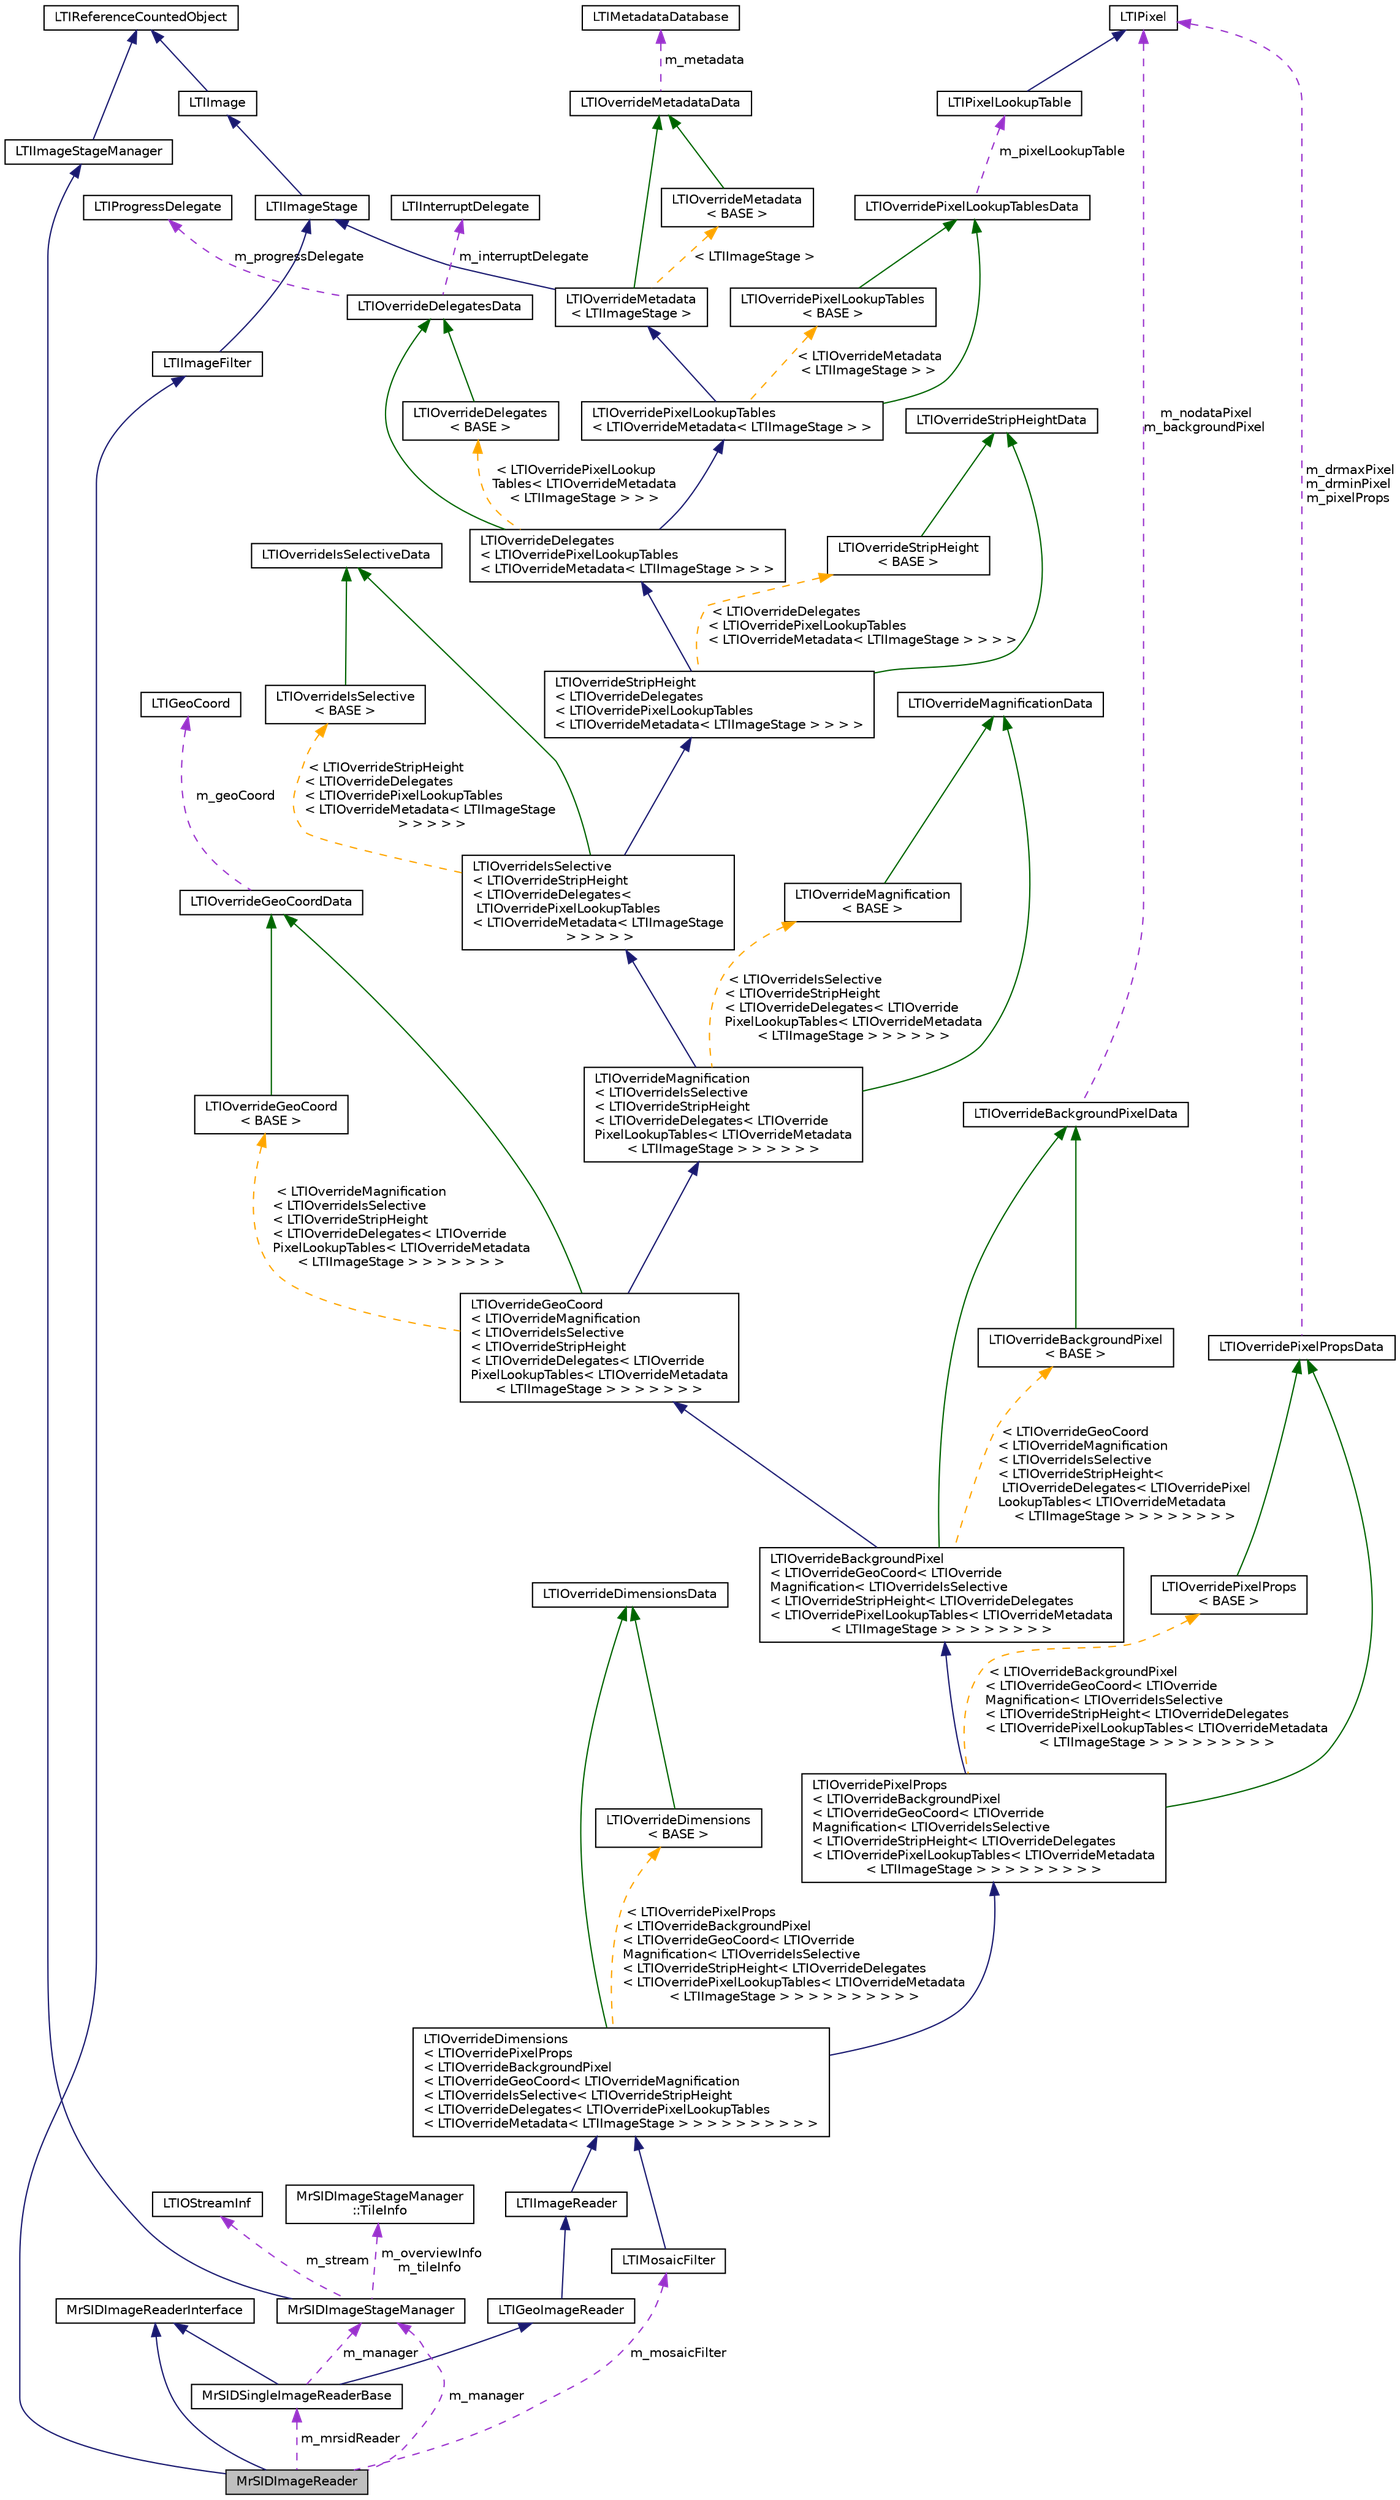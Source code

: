 digraph "MrSIDImageReader"
{
  bgcolor="transparent";
  edge [fontname="Helvetica",fontsize="10",labelfontname="Helvetica",labelfontsize="10"];
  node [fontname="Helvetica",fontsize="10",shape=record];
  Node1 [label="MrSIDImageReader",height=0.2,width=0.4,color="black", fillcolor="grey75", style="filled" fontcolor="black"];
  Node2 -> Node1 [dir="back",color="midnightblue",fontsize="10",style="solid",fontname="Helvetica"];
  Node2 [label="LTIImageFilter",height=0.2,width=0.4,color="black",URL="$a00053.html",tooltip="abstract class for implementing an image transform "];
  Node3 -> Node2 [dir="back",color="midnightblue",fontsize="10",style="solid",fontname="Helvetica"];
  Node3 [label="LTIImageStage",height=0.2,width=0.4,color="black",URL="$a00055.html",tooltip="abstract class for decoding from an image "];
  Node4 -> Node3 [dir="back",color="midnightblue",fontsize="10",style="solid",fontname="Helvetica"];
  Node4 [label="LTIImage",height=0.2,width=0.4,color="black",URL="$a00052.html",tooltip="abstract class representing an image "];
  Node5 -> Node4 [dir="back",color="midnightblue",fontsize="10",style="solid",fontname="Helvetica"];
  Node5 [label="LTIReferenceCountedObject",height=0.2,width=0.4,color="black",URL="$a00100.html",tooltip="LTIReferenceCountedObject is a base class for implementing reference counting. "];
  Node6 -> Node1 [dir="back",color="midnightblue",fontsize="10",style="solid",fontname="Helvetica"];
  Node6 [label="MrSIDImageReaderInterface",height=0.2,width=0.4,color="black",URL="$a00110.html",tooltip="base class for MrSID image readers "];
  Node7 -> Node1 [dir="back",color="darkorchid3",fontsize="10",style="dashed",label=" m_mrsidReader" ,fontname="Helvetica"];
  Node7 [label="MrSIDSingleImageReaderBase",height=0.2,width=0.4,color="black",URL="$a00114.html"];
  Node8 -> Node7 [dir="back",color="midnightblue",fontsize="10",style="solid",fontname="Helvetica"];
  Node8 [label="LTIGeoImageReader",height=0.2,width=0.4,color="black",URL="$a00047.html",tooltip="abstract class for implementing a geo image reader "];
  Node9 -> Node8 [dir="back",color="midnightblue",fontsize="10",style="solid",fontname="Helvetica"];
  Node9 [label="LTIImageReader",height=0.2,width=0.4,color="black",URL="$a00054.html",tooltip="abstract class for implementing an image reader "];
  Node10 -> Node9 [dir="back",color="midnightblue",fontsize="10",style="solid",fontname="Helvetica"];
  Node10 [label="LTIOverrideDimensions\l\< LTIOverridePixelProps\l\< LTIOverrideBackgroundPixel\l\< LTIOverrideGeoCoord\< LTIOverrideMagnification\l\< LTIOverrideIsSelective\< LTIOverrideStripHeight\l\< LTIOverrideDelegates\< LTIOverridePixelLookupTables\l\< LTIOverrideMetadata\< LTIImageStage \> \> \> \> \> \> \> \> \> \>",height=0.2,width=0.4,color="black",URL="$a00079.html"];
  Node11 -> Node10 [dir="back",color="midnightblue",fontsize="10",style="solid",fontname="Helvetica"];
  Node11 [label="LTIOverridePixelProps\l\< LTIOverrideBackgroundPixel\l\< LTIOverrideGeoCoord\< LTIOverride\lMagnification\< LTIOverrideIsSelective\l\< LTIOverrideStripHeight\< LTIOverrideDelegates\l\< LTIOverridePixelLookupTables\< LTIOverrideMetadata\l\< LTIImageStage \> \> \> \> \> \> \> \> \>",height=0.2,width=0.4,color="black",URL="$a00091.html"];
  Node12 -> Node11 [dir="back",color="midnightblue",fontsize="10",style="solid",fontname="Helvetica"];
  Node12 [label="LTIOverrideBackgroundPixel\l\< LTIOverrideGeoCoord\< LTIOverride\lMagnification\< LTIOverrideIsSelective\l\< LTIOverrideStripHeight\< LTIOverrideDelegates\l\< LTIOverridePixelLookupTables\< LTIOverrideMetadata\l\< LTIImageStage \> \> \> \> \> \> \> \>",height=0.2,width=0.4,color="black",URL="$a00075.html"];
  Node13 -> Node12 [dir="back",color="midnightblue",fontsize="10",style="solid",fontname="Helvetica"];
  Node13 [label="LTIOverrideGeoCoord\l\< LTIOverrideMagnification\l\< LTIOverrideIsSelective\l\< LTIOverrideStripHeight\l\< LTIOverrideDelegates\< LTIOverride\lPixelLookupTables\< LTIOverrideMetadata\l\< LTIImageStage \> \> \> \> \> \> \>",height=0.2,width=0.4,color="black",URL="$a00081.html"];
  Node14 -> Node13 [dir="back",color="midnightblue",fontsize="10",style="solid",fontname="Helvetica"];
  Node14 [label="LTIOverrideMagnification\l\< LTIOverrideIsSelective\l\< LTIOverrideStripHeight\l\< LTIOverrideDelegates\< LTIOverride\lPixelLookupTables\< LTIOverrideMetadata\l\< LTIImageStage \> \> \> \> \> \>",height=0.2,width=0.4,color="black",URL="$a00085.html"];
  Node15 -> Node14 [dir="back",color="midnightblue",fontsize="10",style="solid",fontname="Helvetica"];
  Node15 [label="LTIOverrideIsSelective\l\< LTIOverrideStripHeight\l\< LTIOverrideDelegates\<\l LTIOverridePixelLookupTables\l\< LTIOverrideMetadata\< LTIImageStage\l \> \> \> \> \>",height=0.2,width=0.4,color="black",URL="$a00083.html"];
  Node16 -> Node15 [dir="back",color="midnightblue",fontsize="10",style="solid",fontname="Helvetica"];
  Node16 [label="LTIOverrideStripHeight\l\< LTIOverrideDelegates\l\< LTIOverridePixelLookupTables\l\< LTIOverrideMetadata\< LTIImageStage \> \> \> \>",height=0.2,width=0.4,color="black",URL="$a00093.html"];
  Node17 -> Node16 [dir="back",color="midnightblue",fontsize="10",style="solid",fontname="Helvetica"];
  Node17 [label="LTIOverrideDelegates\l\< LTIOverridePixelLookupTables\l\< LTIOverrideMetadata\< LTIImageStage \> \> \>",height=0.2,width=0.4,color="black",URL="$a00077.html"];
  Node18 -> Node17 [dir="back",color="midnightblue",fontsize="10",style="solid",fontname="Helvetica"];
  Node18 [label="LTIOverridePixelLookupTables\l\< LTIOverrideMetadata\< LTIImageStage \> \>",height=0.2,width=0.4,color="black",URL="$a00089.html"];
  Node19 -> Node18 [dir="back",color="midnightblue",fontsize="10",style="solid",fontname="Helvetica"];
  Node19 [label="LTIOverrideMetadata\l\< LTIImageStage \>",height=0.2,width=0.4,color="black",URL="$a00087.html"];
  Node3 -> Node19 [dir="back",color="midnightblue",fontsize="10",style="solid",fontname="Helvetica"];
  Node20 -> Node19 [dir="back",color="darkgreen",fontsize="10",style="solid",fontname="Helvetica"];
  Node20 [label="LTIOverrideMetadataData",height=0.2,width=0.4,color="black",URL="$a00088.html"];
  Node21 -> Node20 [dir="back",color="darkorchid3",fontsize="10",style="dashed",label=" m_metadata" ,fontname="Helvetica"];
  Node21 [label="LTIMetadataDatabase",height=0.2,width=0.4,color="black",URL="$a00059.html",tooltip="class for storing metadata associated with an image "];
  Node22 -> Node19 [dir="back",color="orange",fontsize="10",style="dashed",label=" \< LTIImageStage \>" ,fontname="Helvetica"];
  Node22 [label="LTIOverrideMetadata\l\< BASE \>",height=0.2,width=0.4,color="black",URL="$a00087.html"];
  Node20 -> Node22 [dir="back",color="darkgreen",fontsize="10",style="solid",fontname="Helvetica"];
  Node23 -> Node18 [dir="back",color="darkgreen",fontsize="10",style="solid",fontname="Helvetica"];
  Node23 [label="LTIOverridePixelLookupTablesData",height=0.2,width=0.4,color="black",URL="$a00090.html"];
  Node24 -> Node23 [dir="back",color="darkorchid3",fontsize="10",style="dashed",label=" m_pixelLookupTable" ,fontname="Helvetica"];
  Node24 [label="LTIPixelLookupTable",height=0.2,width=0.4,color="black",URL="$a00096.html",tooltip="color lookup table "];
  Node25 -> Node24 [dir="back",color="midnightblue",fontsize="10",style="solid",fontname="Helvetica"];
  Node25 [label="LTIPixel",height=0.2,width=0.4,color="black",URL="$a00095.html",tooltip="basic properties of a pixel "];
  Node26 -> Node18 [dir="back",color="orange",fontsize="10",style="dashed",label=" \< LTIOverrideMetadata\l\< LTIImageStage \> \>" ,fontname="Helvetica"];
  Node26 [label="LTIOverridePixelLookupTables\l\< BASE \>",height=0.2,width=0.4,color="black",URL="$a00089.html"];
  Node23 -> Node26 [dir="back",color="darkgreen",fontsize="10",style="solid",fontname="Helvetica"];
  Node27 -> Node17 [dir="back",color="darkgreen",fontsize="10",style="solid",fontname="Helvetica"];
  Node27 [label="LTIOverrideDelegatesData",height=0.2,width=0.4,color="black",URL="$a00078.html"];
  Node28 -> Node27 [dir="back",color="darkorchid3",fontsize="10",style="dashed",label=" m_interruptDelegate" ,fontname="Helvetica"];
  Node28 [label="LTIInterruptDelegate",height=0.2,width=0.4,color="black",URL="$a00058.html",tooltip="interrupt delegate (callback) base class "];
  Node29 -> Node27 [dir="back",color="darkorchid3",fontsize="10",style="dashed",label=" m_progressDelegate" ,fontname="Helvetica"];
  Node29 [label="LTIProgressDelegate",height=0.2,width=0.4,color="black",URL="$a00097.html",tooltip="progress delegate (callback) base class "];
  Node30 -> Node17 [dir="back",color="orange",fontsize="10",style="dashed",label=" \< LTIOverridePixelLookup\lTables\< LTIOverrideMetadata\l\< LTIImageStage \> \> \>" ,fontname="Helvetica"];
  Node30 [label="LTIOverrideDelegates\l\< BASE \>",height=0.2,width=0.4,color="black",URL="$a00077.html"];
  Node27 -> Node30 [dir="back",color="darkgreen",fontsize="10",style="solid",fontname="Helvetica"];
  Node31 -> Node16 [dir="back",color="darkgreen",fontsize="10",style="solid",fontname="Helvetica"];
  Node31 [label="LTIOverrideStripHeightData",height=0.2,width=0.4,color="black",URL="$a00094.html"];
  Node32 -> Node16 [dir="back",color="orange",fontsize="10",style="dashed",label=" \< LTIOverrideDelegates\l\< LTIOverridePixelLookupTables\l\< LTIOverrideMetadata\< LTIImageStage \> \> \> \>" ,fontname="Helvetica"];
  Node32 [label="LTIOverrideStripHeight\l\< BASE \>",height=0.2,width=0.4,color="black",URL="$a00093.html"];
  Node31 -> Node32 [dir="back",color="darkgreen",fontsize="10",style="solid",fontname="Helvetica"];
  Node33 -> Node15 [dir="back",color="darkgreen",fontsize="10",style="solid",fontname="Helvetica"];
  Node33 [label="LTIOverrideIsSelectiveData",height=0.2,width=0.4,color="black",URL="$a00084.html"];
  Node34 -> Node15 [dir="back",color="orange",fontsize="10",style="dashed",label=" \< LTIOverrideStripHeight\l\< LTIOverrideDelegates\l\< LTIOverridePixelLookupTables\l\< LTIOverrideMetadata\< LTIImageStage\l \> \> \> \> \>" ,fontname="Helvetica"];
  Node34 [label="LTIOverrideIsSelective\l\< BASE \>",height=0.2,width=0.4,color="black",URL="$a00083.html"];
  Node33 -> Node34 [dir="back",color="darkgreen",fontsize="10",style="solid",fontname="Helvetica"];
  Node35 -> Node14 [dir="back",color="darkgreen",fontsize="10",style="solid",fontname="Helvetica"];
  Node35 [label="LTIOverrideMagnificationData",height=0.2,width=0.4,color="black",URL="$a00086.html"];
  Node36 -> Node14 [dir="back",color="orange",fontsize="10",style="dashed",label=" \< LTIOverrideIsSelective\l\< LTIOverrideStripHeight\l\< LTIOverrideDelegates\< LTIOverride\lPixelLookupTables\< LTIOverrideMetadata\l\< LTIImageStage \> \> \> \> \> \>" ,fontname="Helvetica"];
  Node36 [label="LTIOverrideMagnification\l\< BASE \>",height=0.2,width=0.4,color="black",URL="$a00085.html"];
  Node35 -> Node36 [dir="back",color="darkgreen",fontsize="10",style="solid",fontname="Helvetica"];
  Node37 -> Node13 [dir="back",color="darkgreen",fontsize="10",style="solid",fontname="Helvetica"];
  Node37 [label="LTIOverrideGeoCoordData",height=0.2,width=0.4,color="black",URL="$a00082.html"];
  Node38 -> Node37 [dir="back",color="darkorchid3",fontsize="10",style="dashed",label=" m_geoCoord" ,fontname="Helvetica"];
  Node38 [label="LTIGeoCoord",height=0.2,width=0.4,color="black",URL="$a00045.html",tooltip="represents a geographic coordinate "];
  Node39 -> Node13 [dir="back",color="orange",fontsize="10",style="dashed",label=" \< LTIOverrideMagnification\l\< LTIOverrideIsSelective\l\< LTIOverrideStripHeight\l\< LTIOverrideDelegates\< LTIOverride\lPixelLookupTables\< LTIOverrideMetadata\l\< LTIImageStage \> \> \> \> \> \> \>" ,fontname="Helvetica"];
  Node39 [label="LTIOverrideGeoCoord\l\< BASE \>",height=0.2,width=0.4,color="black",URL="$a00081.html"];
  Node37 -> Node39 [dir="back",color="darkgreen",fontsize="10",style="solid",fontname="Helvetica"];
  Node40 -> Node12 [dir="back",color="darkgreen",fontsize="10",style="solid",fontname="Helvetica"];
  Node40 [label="LTIOverrideBackgroundPixelData",height=0.2,width=0.4,color="black",URL="$a00076.html"];
  Node25 -> Node40 [dir="back",color="darkorchid3",fontsize="10",style="dashed",label=" m_nodataPixel\nm_backgroundPixel" ,fontname="Helvetica"];
  Node41 -> Node12 [dir="back",color="orange",fontsize="10",style="dashed",label=" \< LTIOverrideGeoCoord\l\< LTIOverrideMagnification\l\< LTIOverrideIsSelective\l\< LTIOverrideStripHeight\<\l LTIOverrideDelegates\< LTIOverridePixel\lLookupTables\< LTIOverrideMetadata\l\< LTIImageStage \> \> \> \> \> \> \> \>" ,fontname="Helvetica"];
  Node41 [label="LTIOverrideBackgroundPixel\l\< BASE \>",height=0.2,width=0.4,color="black",URL="$a00075.html"];
  Node40 -> Node41 [dir="back",color="darkgreen",fontsize="10",style="solid",fontname="Helvetica"];
  Node42 -> Node11 [dir="back",color="darkgreen",fontsize="10",style="solid",fontname="Helvetica"];
  Node42 [label="LTIOverridePixelPropsData",height=0.2,width=0.4,color="black",URL="$a00092.html"];
  Node25 -> Node42 [dir="back",color="darkorchid3",fontsize="10",style="dashed",label=" m_drmaxPixel\nm_drminPixel\nm_pixelProps" ,fontname="Helvetica"];
  Node43 -> Node11 [dir="back",color="orange",fontsize="10",style="dashed",label=" \< LTIOverrideBackgroundPixel\l\< LTIOverrideGeoCoord\< LTIOverride\lMagnification\< LTIOverrideIsSelective\l\< LTIOverrideStripHeight\< LTIOverrideDelegates\l\< LTIOverridePixelLookupTables\< LTIOverrideMetadata\l\< LTIImageStage \> \> \> \> \> \> \> \> \>" ,fontname="Helvetica"];
  Node43 [label="LTIOverridePixelProps\l\< BASE \>",height=0.2,width=0.4,color="black",URL="$a00091.html"];
  Node42 -> Node43 [dir="back",color="darkgreen",fontsize="10",style="solid",fontname="Helvetica"];
  Node44 -> Node10 [dir="back",color="darkgreen",fontsize="10",style="solid",fontname="Helvetica"];
  Node44 [label="LTIOverrideDimensionsData",height=0.2,width=0.4,color="black",URL="$a00080.html"];
  Node45 -> Node10 [dir="back",color="orange",fontsize="10",style="dashed",label=" \< LTIOverridePixelProps\l\< LTIOverrideBackgroundPixel\l\< LTIOverrideGeoCoord\< LTIOverride\lMagnification\< LTIOverrideIsSelective\l\< LTIOverrideStripHeight\< LTIOverrideDelegates\l\< LTIOverridePixelLookupTables\< LTIOverrideMetadata\l\< LTIImageStage \> \> \> \> \> \> \> \> \> \>" ,fontname="Helvetica"];
  Node45 [label="LTIOverrideDimensions\l\< BASE \>",height=0.2,width=0.4,color="black",URL="$a00079.html"];
  Node44 -> Node45 [dir="back",color="darkgreen",fontsize="10",style="solid",fontname="Helvetica"];
  Node6 -> Node7 [dir="back",color="midnightblue",fontsize="10",style="solid",fontname="Helvetica"];
  Node46 -> Node7 [dir="back",color="darkorchid3",fontsize="10",style="dashed",label=" m_manager" ,fontname="Helvetica"];
  Node46 [label="MrSIDImageStageManager",height=0.2,width=0.4,color="black",URL="$a00111.html"];
  Node47 -> Node46 [dir="back",color="midnightblue",fontsize="10",style="solid",fontname="Helvetica"];
  Node47 [label="LTIImageStageManager",height=0.2,width=0.4,color="black",URL="$a00056.html",tooltip="abstract class for managing a list of image stages "];
  Node5 -> Node47 [dir="back",color="midnightblue",fontsize="10",style="solid",fontname="Helvetica"];
  Node48 -> Node46 [dir="back",color="darkorchid3",fontsize="10",style="dashed",label=" m_overviewInfo\nm_tileInfo" ,fontname="Helvetica"];
  Node48 [label="MrSIDImageStageManager\l::TileInfo",height=0.2,width=0.4,color="black",URL="$a00125.html"];
  Node49 -> Node46 [dir="back",color="darkorchid3",fontsize="10",style="dashed",label=" m_stream" ,fontname="Helvetica"];
  Node49 [label="LTIOStreamInf",height=0.2,width=0.4,color="black",URL="$a00073.html",tooltip="Abstract definition of a stream. "];
  Node46 -> Node1 [dir="back",color="darkorchid3",fontsize="10",style="dashed",label=" m_manager" ,fontname="Helvetica"];
  Node50 -> Node1 [dir="back",color="darkorchid3",fontsize="10",style="dashed",label=" m_mosaicFilter" ,fontname="Helvetica"];
  Node50 [label="LTIMosaicFilter",height=0.2,width=0.4,color="black",URL="$a00065.html",tooltip="create a single mosaicked image from a set of images "];
  Node10 -> Node50 [dir="back",color="midnightblue",fontsize="10",style="solid",fontname="Helvetica"];
}
